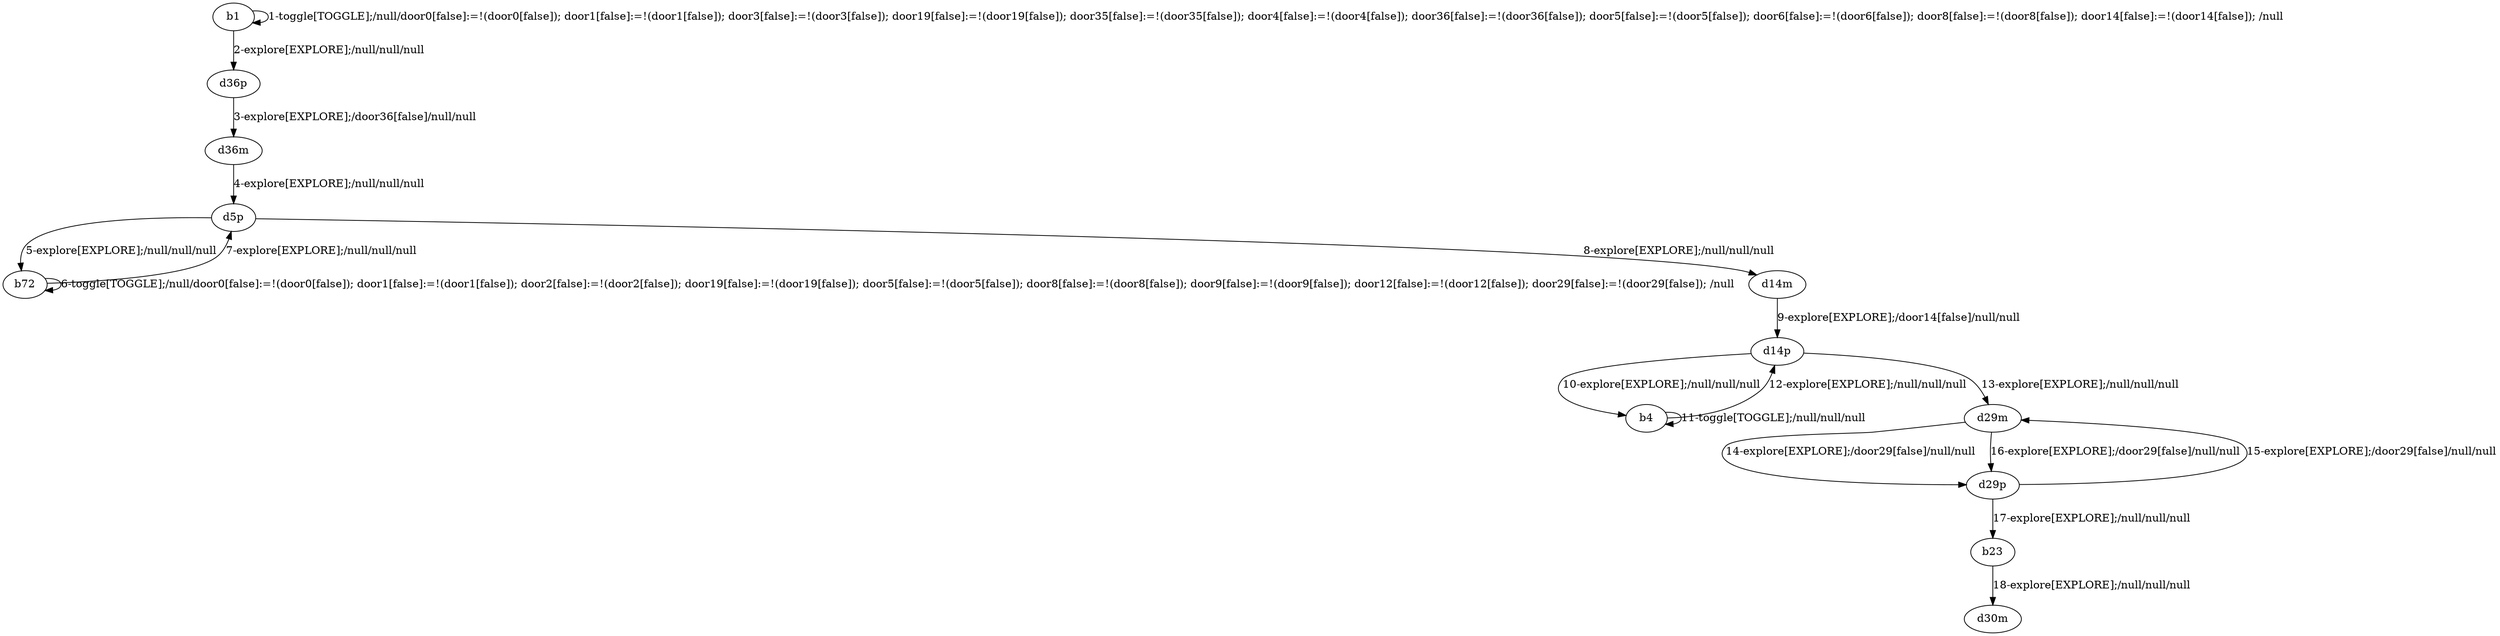 # Total number of goals covered by this test: 3
# d29p --> d29m
# d14p --> d29m
# b4 --> d14p

digraph g {
"b1" -> "b1" [label = "1-toggle[TOGGLE];/null/door0[false]:=!(door0[false]); door1[false]:=!(door1[false]); door3[false]:=!(door3[false]); door19[false]:=!(door19[false]); door35[false]:=!(door35[false]); door4[false]:=!(door4[false]); door36[false]:=!(door36[false]); door5[false]:=!(door5[false]); door6[false]:=!(door6[false]); door8[false]:=!(door8[false]); door14[false]:=!(door14[false]); /null"];
"b1" -> "d36p" [label = "2-explore[EXPLORE];/null/null/null"];
"d36p" -> "d36m" [label = "3-explore[EXPLORE];/door36[false]/null/null"];
"d36m" -> "d5p" [label = "4-explore[EXPLORE];/null/null/null"];
"d5p" -> "b72" [label = "5-explore[EXPLORE];/null/null/null"];
"b72" -> "b72" [label = "6-toggle[TOGGLE];/null/door0[false]:=!(door0[false]); door1[false]:=!(door1[false]); door2[false]:=!(door2[false]); door19[false]:=!(door19[false]); door5[false]:=!(door5[false]); door8[false]:=!(door8[false]); door9[false]:=!(door9[false]); door12[false]:=!(door12[false]); door29[false]:=!(door29[false]); /null"];
"b72" -> "d5p" [label = "7-explore[EXPLORE];/null/null/null"];
"d5p" -> "d14m" [label = "8-explore[EXPLORE];/null/null/null"];
"d14m" -> "d14p" [label = "9-explore[EXPLORE];/door14[false]/null/null"];
"d14p" -> "b4" [label = "10-explore[EXPLORE];/null/null/null"];
"b4" -> "b4" [label = "11-toggle[TOGGLE];/null/null/null"];
"b4" -> "d14p" [label = "12-explore[EXPLORE];/null/null/null"];
"d14p" -> "d29m" [label = "13-explore[EXPLORE];/null/null/null"];
"d29m" -> "d29p" [label = "14-explore[EXPLORE];/door29[false]/null/null"];
"d29p" -> "d29m" [label = "15-explore[EXPLORE];/door29[false]/null/null"];
"d29m" -> "d29p" [label = "16-explore[EXPLORE];/door29[false]/null/null"];
"d29p" -> "b23" [label = "17-explore[EXPLORE];/null/null/null"];
"b23" -> "d30m" [label = "18-explore[EXPLORE];/null/null/null"];
}